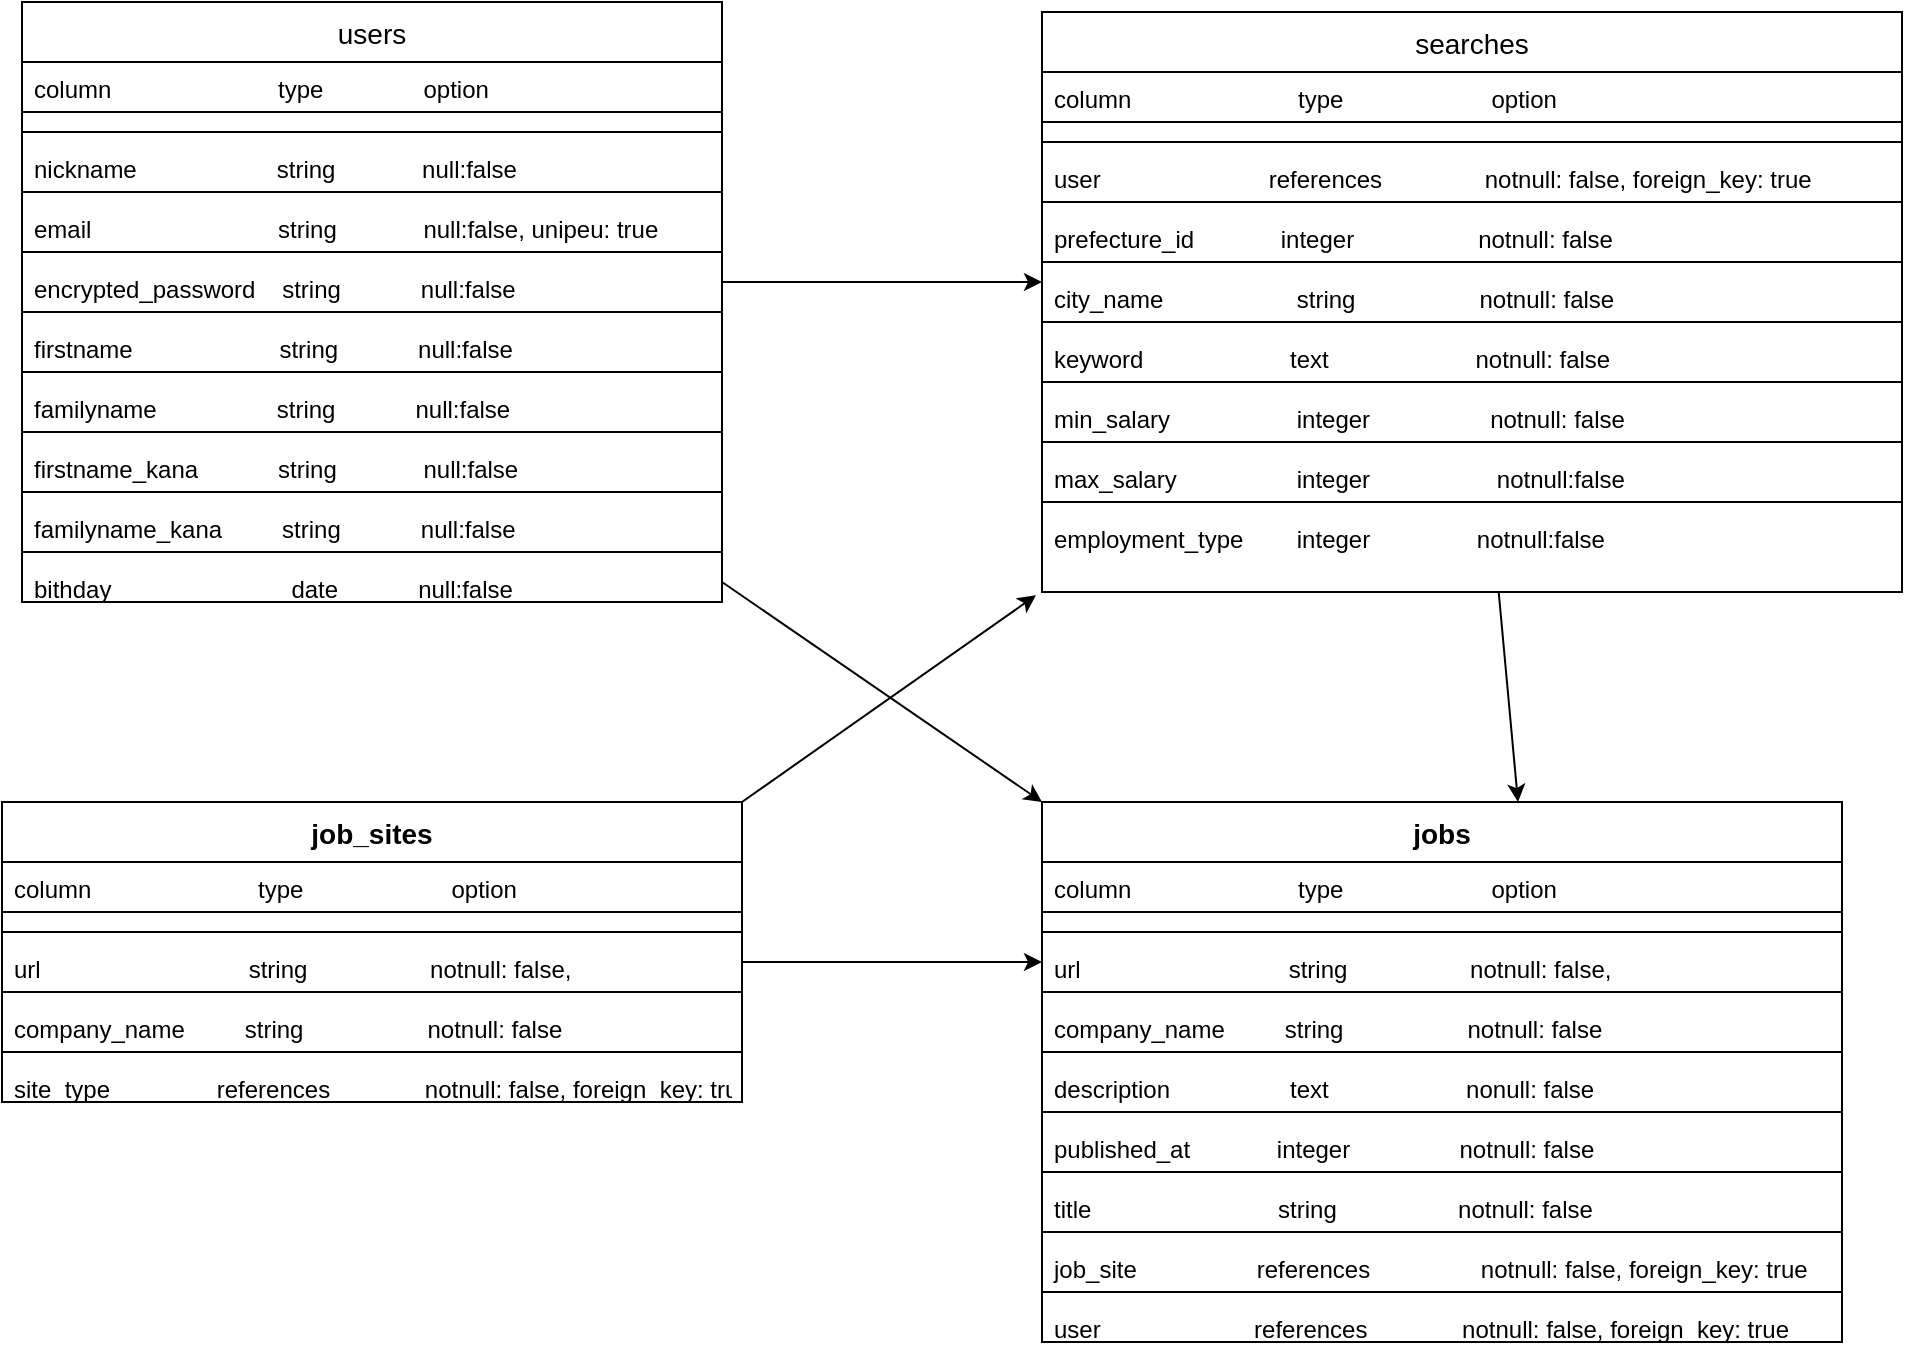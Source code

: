 <mxfile>
    <diagram id="_eXRAEM_vXQUsaazWvM9" name="ページ1">
        <mxGraphModel dx="1225" dy="622" grid="1" gridSize="10" guides="1" tooltips="1" connect="1" arrows="1" fold="1" page="1" pageScale="1" pageWidth="827" pageHeight="1169" math="0" shadow="0">
            <root>
                <mxCell id="0"/>
                <mxCell id="1" parent="0"/>
                <mxCell id="2" value="users" style="swimlane;fontStyle=0;childLayout=stackLayout;horizontal=1;startSize=30;horizontalStack=0;resizeParent=1;resizeParentMax=0;resizeLast=0;collapsible=1;marginBottom=0;align=center;fontSize=14;" parent="1" vertex="1">
                    <mxGeometry x="-70" y="10" width="350" height="300" as="geometry"/>
                </mxCell>
                <mxCell id="201" value="column                         type               option" style="text;strokeColor=none;fillColor=none;spacingLeft=4;spacingRight=4;overflow=hidden;rotatable=0;points=[[0,0.5],[1,0.5]];portConstraint=eastwest;fontSize=12;" parent="2" vertex="1">
                    <mxGeometry y="30" width="350" height="20" as="geometry"/>
                </mxCell>
                <mxCell id="202" value="" style="line;strokeWidth=1;rotatable=0;dashed=0;labelPosition=right;align=left;verticalAlign=middle;spacingTop=0;spacingLeft=6;points=[];portConstraint=eastwest;" parent="2" vertex="1">
                    <mxGeometry y="50" width="350" height="10" as="geometry"/>
                </mxCell>
                <mxCell id="234" value="" style="line;strokeWidth=1;rotatable=0;dashed=0;labelPosition=right;align=left;verticalAlign=middle;spacingTop=0;spacingLeft=6;points=[];portConstraint=eastwest;" parent="2" vertex="1">
                    <mxGeometry y="60" width="350" height="10" as="geometry"/>
                </mxCell>
                <mxCell id="3" value="nickname                     string             null:false" style="text;strokeColor=none;fillColor=none;spacingLeft=4;spacingRight=4;overflow=hidden;rotatable=0;points=[[0,0.5],[1,0.5]];portConstraint=eastwest;fontSize=12;" parent="2" vertex="1">
                    <mxGeometry y="70" width="350" height="20" as="geometry"/>
                </mxCell>
                <mxCell id="199" value="" style="line;strokeWidth=1;rotatable=0;dashed=0;labelPosition=right;align=left;verticalAlign=middle;spacingTop=0;spacingLeft=6;points=[];portConstraint=eastwest;" parent="2" vertex="1">
                    <mxGeometry y="90" width="350" height="10" as="geometry"/>
                </mxCell>
                <mxCell id="15" value="email                            string             null:false, unipeu: true" style="text;strokeColor=none;fillColor=none;spacingLeft=4;spacingRight=4;overflow=hidden;rotatable=0;points=[[0,0.5],[1,0.5]];portConstraint=eastwest;fontSize=12;" parent="2" vertex="1">
                    <mxGeometry y="100" width="350" height="20" as="geometry"/>
                </mxCell>
                <mxCell id="200" value="" style="line;strokeWidth=1;rotatable=0;dashed=0;labelPosition=right;align=left;verticalAlign=middle;spacingTop=0;spacingLeft=6;points=[];portConstraint=eastwest;" parent="2" vertex="1">
                    <mxGeometry y="120" width="350" height="10" as="geometry"/>
                </mxCell>
                <mxCell id="17" value="encrypted_password    string            null:false" style="text;strokeColor=none;fillColor=none;spacingLeft=4;spacingRight=4;overflow=hidden;rotatable=0;points=[[0,0.5],[1,0.5]];portConstraint=eastwest;fontSize=12;" parent="2" vertex="1">
                    <mxGeometry y="130" width="350" height="20" as="geometry"/>
                </mxCell>
                <mxCell id="206" value="" style="line;strokeWidth=1;rotatable=0;dashed=0;labelPosition=right;align=left;verticalAlign=middle;spacingTop=0;spacingLeft=6;points=[];portConstraint=eastwest;" parent="2" vertex="1">
                    <mxGeometry y="150" width="350" height="10" as="geometry"/>
                </mxCell>
                <mxCell id="20" value="firstname                      string            null:false" style="text;strokeColor=none;fillColor=none;spacingLeft=4;spacingRight=4;overflow=hidden;rotatable=0;points=[[0,0.5],[1,0.5]];portConstraint=eastwest;fontSize=12;" parent="2" vertex="1">
                    <mxGeometry y="160" width="350" height="20" as="geometry"/>
                </mxCell>
                <mxCell id="210" value="" style="line;strokeWidth=1;rotatable=0;dashed=0;labelPosition=right;align=left;verticalAlign=middle;spacingTop=0;spacingLeft=6;points=[];portConstraint=eastwest;" parent="2" vertex="1">
                    <mxGeometry y="180" width="350" height="10" as="geometry"/>
                </mxCell>
                <mxCell id="21" value="familyname                  string            null:false" style="text;strokeColor=none;fillColor=none;spacingLeft=4;spacingRight=4;overflow=hidden;rotatable=0;points=[[0,0.5],[1,0.5]];portConstraint=eastwest;fontSize=12;" parent="2" vertex="1">
                    <mxGeometry y="190" width="350" height="20" as="geometry"/>
                </mxCell>
                <mxCell id="212" value="" style="line;strokeWidth=1;rotatable=0;dashed=0;labelPosition=right;align=left;verticalAlign=middle;spacingTop=0;spacingLeft=6;points=[];portConstraint=eastwest;" parent="2" vertex="1">
                    <mxGeometry y="210" width="350" height="10" as="geometry"/>
                </mxCell>
                <mxCell id="22" value="firstname_kana            string             null:false" style="text;strokeColor=none;fillColor=none;spacingLeft=4;spacingRight=4;overflow=hidden;rotatable=0;points=[[0,0.5],[1,0.5]];portConstraint=eastwest;fontSize=12;" parent="2" vertex="1">
                    <mxGeometry y="220" width="350" height="20" as="geometry"/>
                </mxCell>
                <mxCell id="213" value="" style="line;strokeWidth=1;rotatable=0;dashed=0;labelPosition=right;align=left;verticalAlign=middle;spacingTop=0;spacingLeft=6;points=[];portConstraint=eastwest;" parent="2" vertex="1">
                    <mxGeometry y="240" width="350" height="10" as="geometry"/>
                </mxCell>
                <mxCell id="16" value="familyname_kana         string            null:false" style="text;strokeColor=none;fillColor=none;spacingLeft=4;spacingRight=4;overflow=hidden;rotatable=0;points=[[0,0.5],[1,0.5]];portConstraint=eastwest;fontSize=12;" parent="2" vertex="1">
                    <mxGeometry y="250" width="350" height="20" as="geometry"/>
                </mxCell>
                <mxCell id="215" value="" style="line;strokeWidth=1;rotatable=0;dashed=0;labelPosition=right;align=left;verticalAlign=middle;spacingTop=0;spacingLeft=6;points=[];portConstraint=eastwest;" parent="2" vertex="1">
                    <mxGeometry y="270" width="350" height="10" as="geometry"/>
                </mxCell>
                <mxCell id="214" value="bithday                           date            null:false" style="text;strokeColor=none;fillColor=none;spacingLeft=4;spacingRight=4;overflow=hidden;rotatable=0;points=[[0,0.5],[1,0.5]];portConstraint=eastwest;fontSize=12;" parent="2" vertex="1">
                    <mxGeometry y="280" width="350" height="20" as="geometry"/>
                </mxCell>
                <mxCell id="291" style="edgeStyle=none;html=1;entryX=0.595;entryY=0;entryDx=0;entryDy=0;entryPerimeter=0;" parent="1" source="216" target="271" edge="1">
                    <mxGeometry relative="1" as="geometry"/>
                </mxCell>
                <mxCell id="216" value="searches" style="swimlane;fontStyle=0;childLayout=stackLayout;horizontal=1;startSize=30;horizontalStack=0;resizeParent=1;resizeParentMax=0;resizeLast=0;collapsible=1;marginBottom=0;align=center;fontSize=14;movable=1;resizable=1;rotatable=1;deletable=1;editable=1;connectable=1;" parent="1" vertex="1">
                    <mxGeometry x="440" y="15" width="430" height="290" as="geometry"/>
                </mxCell>
                <mxCell id="217" value="column                         type              　　 option" style="text;strokeColor=none;fillColor=none;spacingLeft=4;spacingRight=4;overflow=hidden;rotatable=0;points=[[0,0.5],[1,0.5]];portConstraint=eastwest;fontSize=12;" parent="216" vertex="1">
                    <mxGeometry y="30" width="430" height="20" as="geometry"/>
                </mxCell>
                <mxCell id="218" value="" style="line;strokeWidth=1;rotatable=0;dashed=0;labelPosition=right;align=left;verticalAlign=middle;spacingTop=0;spacingLeft=6;points=[];portConstraint=eastwest;" parent="216" vertex="1">
                    <mxGeometry y="50" width="430" height="10" as="geometry"/>
                </mxCell>
                <mxCell id="235" value="" style="line;strokeWidth=1;rotatable=0;dashed=0;labelPosition=right;align=left;verticalAlign=middle;spacingTop=0;spacingLeft=6;points=[];portConstraint=eastwest;" parent="216" vertex="1">
                    <mxGeometry y="60" width="430" height="10" as="geometry"/>
                </mxCell>
                <mxCell id="219" value="user　　　　　　　references　　　 　notnull: false, foreign_key: true" style="text;strokeColor=none;fillColor=none;spacingLeft=4;spacingRight=4;overflow=hidden;rotatable=0;points=[[0,0.5],[1,0.5]];portConstraint=eastwest;fontSize=12;" parent="216" vertex="1">
                    <mxGeometry y="70" width="430" height="20" as="geometry"/>
                </mxCell>
                <mxCell id="220" value="" style="line;strokeWidth=1;rotatable=0;dashed=0;labelPosition=right;align=left;verticalAlign=middle;spacingTop=0;spacingLeft=6;points=[];portConstraint=eastwest;" parent="216" vertex="1">
                    <mxGeometry y="90" width="430" height="10" as="geometry"/>
                </mxCell>
                <mxCell id="221" value="prefecture_id             integer               　notnull: false" style="text;strokeColor=none;fillColor=none;spacingLeft=4;spacingRight=4;overflow=hidden;rotatable=0;points=[[0,0.5],[1,0.5]];portConstraint=eastwest;fontSize=12;" parent="216" vertex="1">
                    <mxGeometry y="100" width="430" height="20" as="geometry"/>
                </mxCell>
                <mxCell id="222" value="" style="line;strokeWidth=1;rotatable=0;dashed=0;labelPosition=right;align=left;verticalAlign=middle;spacingTop=0;spacingLeft=6;points=[];portConstraint=eastwest;" parent="216" vertex="1">
                    <mxGeometry y="120" width="430" height="10" as="geometry"/>
                </mxCell>
                <mxCell id="247" value="city_name                    string               　notnull: false" style="text;strokeColor=none;fillColor=none;spacingLeft=4;spacingRight=4;overflow=hidden;rotatable=0;points=[[0,0.5],[1,0.5]];portConstraint=eastwest;fontSize=12;" parent="216" vertex="1">
                    <mxGeometry y="130" width="430" height="20" as="geometry"/>
                </mxCell>
                <mxCell id="224" value="" style="line;strokeWidth=1;rotatable=0;dashed=0;labelPosition=right;align=left;verticalAlign=middle;spacingTop=0;spacingLeft=6;points=[];portConstraint=eastwest;" parent="216" vertex="1">
                    <mxGeometry y="150" width="430" height="10" as="geometry"/>
                </mxCell>
                <mxCell id="223" value="keyword                      text                      notnull: false" style="text;strokeColor=none;fillColor=none;spacingLeft=4;spacingRight=4;overflow=hidden;rotatable=0;points=[[0,0.5],[1,0.5]];portConstraint=eastwest;fontSize=12;" parent="216" vertex="1">
                    <mxGeometry y="160" width="430" height="20" as="geometry"/>
                </mxCell>
                <mxCell id="226" value="" style="line;strokeWidth=1;rotatable=0;dashed=0;labelPosition=right;align=left;verticalAlign=middle;spacingTop=0;spacingLeft=6;points=[];portConstraint=eastwest;" parent="216" vertex="1">
                    <mxGeometry y="180" width="430" height="10" as="geometry"/>
                </mxCell>
                <mxCell id="225" value="min_salary                   integer                  notnull: false&#10;&#10;   " style="text;strokeColor=none;fillColor=none;spacingLeft=4;spacingRight=4;overflow=hidden;rotatable=0;points=[[0,0.5],[1,0.5]];portConstraint=eastwest;fontSize=12;" parent="216" vertex="1">
                    <mxGeometry y="190" width="430" height="20" as="geometry"/>
                </mxCell>
                <mxCell id="228" value="" style="line;strokeWidth=1;rotatable=0;dashed=0;labelPosition=right;align=left;verticalAlign=middle;spacingTop=0;spacingLeft=6;points=[];portConstraint=eastwest;" parent="216" vertex="1">
                    <mxGeometry y="210" width="430" height="10" as="geometry"/>
                </mxCell>
                <mxCell id="227" value="max_salary                  integer                   notnull:false" style="text;strokeColor=none;fillColor=none;spacingLeft=4;spacingRight=4;overflow=hidden;rotatable=0;points=[[0,0.5],[1,0.5]];portConstraint=eastwest;fontSize=12;" parent="216" vertex="1">
                    <mxGeometry y="220" width="430" height="20" as="geometry"/>
                </mxCell>
                <mxCell id="230" value="" style="line;strokeWidth=1;rotatable=0;dashed=0;labelPosition=right;align=left;verticalAlign=middle;spacingTop=0;spacingLeft=6;points=[];portConstraint=eastwest;" parent="216" vertex="1">
                    <mxGeometry y="240" width="430" height="10" as="geometry"/>
                </mxCell>
                <mxCell id="229" value="employment_type        integer                notnull:false" style="text;strokeColor=none;fillColor=none;spacingLeft=4;spacingRight=4;overflow=hidden;rotatable=0;points=[[0,0.5],[1,0.5]];portConstraint=eastwest;fontSize=12;" parent="216" vertex="1">
                    <mxGeometry y="250" width="430" height="40" as="geometry"/>
                </mxCell>
                <mxCell id="292" style="edgeStyle=none;html=1;exitX=1;exitY=0;exitDx=0;exitDy=0;entryX=-0.007;entryY=1.042;entryDx=0;entryDy=0;entryPerimeter=0;" parent="1" source="252" target="229" edge="1">
                    <mxGeometry relative="1" as="geometry"/>
                </mxCell>
                <mxCell id="252" value="job_sites" style="swimlane;fontStyle=1;childLayout=stackLayout;horizontal=1;startSize=30;horizontalStack=0;resizeParent=1;resizeParentMax=0;resizeLast=0;collapsible=1;marginBottom=0;align=center;fontSize=14;movable=1;resizable=1;rotatable=1;deletable=1;editable=1;connectable=1;" parent="1" vertex="1">
                    <mxGeometry x="-80" y="410" width="370" height="150" as="geometry"/>
                </mxCell>
                <mxCell id="253" value="column                         type              　　 option" style="text;strokeColor=none;fillColor=none;spacingLeft=4;spacingRight=4;overflow=hidden;rotatable=0;points=[[0,0.5],[1,0.5]];portConstraint=eastwest;fontSize=12;" parent="252" vertex="1">
                    <mxGeometry y="30" width="370" height="20" as="geometry"/>
                </mxCell>
                <mxCell id="254" value="" style="line;strokeWidth=1;rotatable=0;dashed=0;labelPosition=right;align=left;verticalAlign=middle;spacingTop=0;spacingLeft=6;points=[];portConstraint=eastwest;" parent="252" vertex="1">
                    <mxGeometry y="50" width="370" height="10" as="geometry"/>
                </mxCell>
                <mxCell id="255" value="" style="line;strokeWidth=1;rotatable=0;dashed=0;labelPosition=right;align=left;verticalAlign=middle;spacingTop=0;spacingLeft=6;points=[];portConstraint=eastwest;" parent="252" vertex="1">
                    <mxGeometry y="60" width="370" height="10" as="geometry"/>
                </mxCell>
                <mxCell id="256" value="url　　　　　　      　string　　　 　   notnull: false," style="text;strokeColor=none;fillColor=none;spacingLeft=4;spacingRight=4;overflow=hidden;rotatable=0;points=[[0,0.5],[1,0.5]];portConstraint=eastwest;fontSize=12;" parent="252" vertex="1">
                    <mxGeometry y="70" width="370" height="20" as="geometry"/>
                </mxCell>
                <mxCell id="257" value="" style="line;strokeWidth=1;rotatable=0;dashed=0;labelPosition=right;align=left;verticalAlign=middle;spacingTop=0;spacingLeft=6;points=[];portConstraint=eastwest;" parent="252" vertex="1">
                    <mxGeometry y="90" width="370" height="10" as="geometry"/>
                </mxCell>
                <mxCell id="258" value="company_name         string               　notnull: false" style="text;strokeColor=none;fillColor=none;spacingLeft=4;spacingRight=4;overflow=hidden;rotatable=0;points=[[0,0.5],[1,0.5]];portConstraint=eastwest;fontSize=12;" parent="252" vertex="1">
                    <mxGeometry y="100" width="370" height="20" as="geometry"/>
                </mxCell>
                <mxCell id="259" value="" style="line;strokeWidth=1;rotatable=0;dashed=0;labelPosition=right;align=left;verticalAlign=middle;spacingTop=0;spacingLeft=6;points=[];portConstraint=eastwest;" parent="252" vertex="1">
                    <mxGeometry y="120" width="370" height="10" as="geometry"/>
                </mxCell>
                <mxCell id="269" value="site_type                references　　       notnull: false, foreign_key: true" style="text;strokeColor=none;fillColor=none;spacingLeft=4;spacingRight=4;overflow=hidden;rotatable=0;points=[[0,0.5],[1,0.5]];portConstraint=eastwest;fontSize=12;" parent="252" vertex="1">
                    <mxGeometry y="130" width="370" height="20" as="geometry"/>
                </mxCell>
                <mxCell id="271" value="jobs" style="swimlane;fontStyle=1;childLayout=stackLayout;horizontal=1;startSize=30;horizontalStack=0;resizeParent=1;resizeParentMax=0;resizeLast=0;collapsible=1;marginBottom=0;align=center;fontSize=14;movable=1;resizable=1;rotatable=1;deletable=1;editable=1;connectable=1;" parent="1" vertex="1">
                    <mxGeometry x="440" y="410" width="400" height="270" as="geometry"/>
                </mxCell>
                <mxCell id="272" value="column                         type              　　 option" style="text;strokeColor=none;fillColor=none;spacingLeft=4;spacingRight=4;overflow=hidden;rotatable=0;points=[[0,0.5],[1,0.5]];portConstraint=eastwest;fontSize=12;" parent="271" vertex="1">
                    <mxGeometry y="30" width="400" height="20" as="geometry"/>
                </mxCell>
                <mxCell id="273" value="" style="line;strokeWidth=1;rotatable=0;dashed=0;labelPosition=right;align=left;verticalAlign=middle;spacingTop=0;spacingLeft=6;points=[];portConstraint=eastwest;" parent="271" vertex="1">
                    <mxGeometry y="50" width="400" height="10" as="geometry"/>
                </mxCell>
                <mxCell id="274" value="" style="line;strokeWidth=1;rotatable=0;dashed=0;labelPosition=right;align=left;verticalAlign=middle;spacingTop=0;spacingLeft=6;points=[];portConstraint=eastwest;" parent="271" vertex="1">
                    <mxGeometry y="60" width="400" height="10" as="geometry"/>
                </mxCell>
                <mxCell id="275" value="url　　　　　　      　string　　　 　   notnull: false," style="text;strokeColor=none;fillColor=none;spacingLeft=4;spacingRight=4;overflow=hidden;rotatable=0;points=[[0,0.5],[1,0.5]];portConstraint=eastwest;fontSize=12;" parent="271" vertex="1">
                    <mxGeometry y="70" width="400" height="20" as="geometry"/>
                </mxCell>
                <mxCell id="276" value="" style="line;strokeWidth=1;rotatable=0;dashed=0;labelPosition=right;align=left;verticalAlign=middle;spacingTop=0;spacingLeft=6;points=[];portConstraint=eastwest;" parent="271" vertex="1">
                    <mxGeometry y="90" width="400" height="10" as="geometry"/>
                </mxCell>
                <mxCell id="277" value="company_name         string               　notnull: false" style="text;strokeColor=none;fillColor=none;spacingLeft=4;spacingRight=4;overflow=hidden;rotatable=0;points=[[0,0.5],[1,0.5]];portConstraint=eastwest;fontSize=12;" parent="271" vertex="1">
                    <mxGeometry y="100" width="400" height="20" as="geometry"/>
                </mxCell>
                <mxCell id="278" value="" style="line;strokeWidth=1;rotatable=0;dashed=0;labelPosition=right;align=left;verticalAlign=middle;spacingTop=0;spacingLeft=6;points=[];portConstraint=eastwest;" parent="271" vertex="1">
                    <mxGeometry y="120" width="400" height="10" as="geometry"/>
                </mxCell>
                <mxCell id="279" value="description                  text                 　nonull: false" style="text;strokeColor=none;fillColor=none;spacingLeft=4;spacingRight=4;overflow=hidden;rotatable=0;points=[[0,0.5],[1,0.5]];portConstraint=eastwest;fontSize=12;" parent="271" vertex="1">
                    <mxGeometry y="130" width="400" height="20" as="geometry"/>
                </mxCell>
                <mxCell id="280" value="" style="line;strokeWidth=1;rotatable=0;dashed=0;labelPosition=right;align=left;verticalAlign=middle;spacingTop=0;spacingLeft=6;points=[];portConstraint=eastwest;" parent="271" vertex="1">
                    <mxGeometry y="150" width="400" height="10" as="geometry"/>
                </mxCell>
                <mxCell id="281" value="published_at             integer　　　　  notnull: false" style="text;strokeColor=none;fillColor=none;spacingLeft=4;spacingRight=4;overflow=hidden;rotatable=0;points=[[0,0.5],[1,0.5]];portConstraint=eastwest;fontSize=12;" parent="271" vertex="1">
                    <mxGeometry y="160" width="400" height="20" as="geometry"/>
                </mxCell>
                <mxCell id="282" value="" style="line;strokeWidth=1;rotatable=0;dashed=0;labelPosition=right;align=left;verticalAlign=middle;spacingTop=0;spacingLeft=6;points=[];portConstraint=eastwest;" parent="271" vertex="1">
                    <mxGeometry y="180" width="400" height="10" as="geometry"/>
                </mxCell>
                <mxCell id="284" value="title                            string　　           notnull: false" style="text;strokeColor=none;fillColor=none;spacingLeft=4;spacingRight=4;overflow=hidden;rotatable=0;points=[[0,0.5],[1,0.5]];portConstraint=eastwest;fontSize=12;" parent="271" vertex="1">
                    <mxGeometry y="190" width="400" height="20" as="geometry"/>
                </mxCell>
                <mxCell id="286" value="" style="line;strokeWidth=1;rotatable=0;dashed=0;labelPosition=right;align=left;verticalAlign=middle;spacingTop=0;spacingLeft=6;points=[];portConstraint=eastwest;" parent="271" vertex="1">
                    <mxGeometry y="210" width="400" height="10" as="geometry"/>
                </mxCell>
                <mxCell id="285" value="job_site                  references　             notnull: false, foreign_key: true" style="text;strokeColor=none;fillColor=none;spacingLeft=4;spacingRight=4;overflow=hidden;rotatable=0;points=[[0,0.5],[1,0.5]];portConstraint=eastwest;fontSize=12;" parent="271" vertex="1">
                    <mxGeometry y="220" width="400" height="20" as="geometry"/>
                </mxCell>
                <mxCell id="287" value="" style="line;strokeWidth=1;rotatable=0;dashed=0;labelPosition=right;align=left;verticalAlign=middle;spacingTop=0;spacingLeft=6;points=[];portConstraint=eastwest;" parent="271" vertex="1">
                    <mxGeometry y="240" width="400" height="10" as="geometry"/>
                </mxCell>
                <mxCell id="283" value="user                       references　　       notnull: false, foreign_key: true" style="text;strokeColor=none;fillColor=none;spacingLeft=4;spacingRight=4;overflow=hidden;rotatable=0;points=[[0,0.5],[1,0.5]];portConstraint=eastwest;fontSize=12;" parent="271" vertex="1">
                    <mxGeometry y="250" width="400" height="20" as="geometry"/>
                </mxCell>
                <mxCell id="288" style="edgeStyle=none;html=1;" parent="1" source="17" edge="1">
                    <mxGeometry relative="1" as="geometry">
                        <mxPoint x="440" y="150" as="targetPoint"/>
                    </mxGeometry>
                </mxCell>
                <mxCell id="290" style="edgeStyle=none;html=1;exitX=1;exitY=0.5;exitDx=0;exitDy=0;entryX=0;entryY=0;entryDx=0;entryDy=0;" parent="1" source="214" target="271" edge="1">
                    <mxGeometry relative="1" as="geometry"/>
                </mxCell>
                <mxCell id="293" style="edgeStyle=none;html=1;exitX=1;exitY=0.5;exitDx=0;exitDy=0;entryX=0;entryY=0.5;entryDx=0;entryDy=0;" parent="1" source="256" target="275" edge="1">
                    <mxGeometry relative="1" as="geometry"/>
                </mxCell>
            </root>
        </mxGraphModel>
    </diagram>
</mxfile>